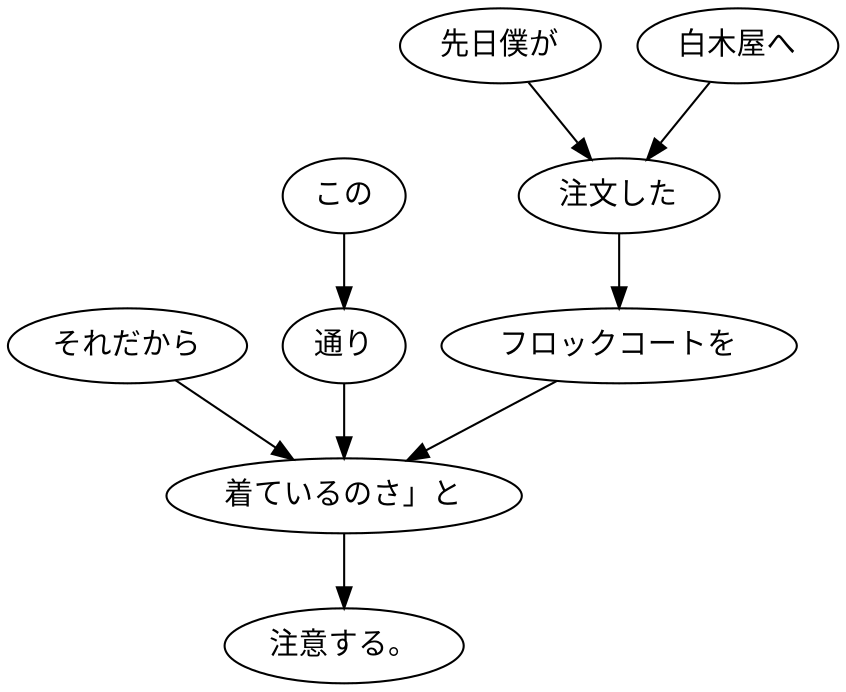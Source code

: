 digraph graph5920 {
	node0 [label="それだから"];
	node1 [label="この"];
	node2 [label="通り"];
	node3 [label="先日僕が"];
	node4 [label="白木屋へ"];
	node5 [label="注文した"];
	node6 [label="フロックコートを"];
	node7 [label="着ているのさ」と"];
	node8 [label="注意する。"];
	node0 -> node7;
	node1 -> node2;
	node2 -> node7;
	node3 -> node5;
	node4 -> node5;
	node5 -> node6;
	node6 -> node7;
	node7 -> node8;
}
